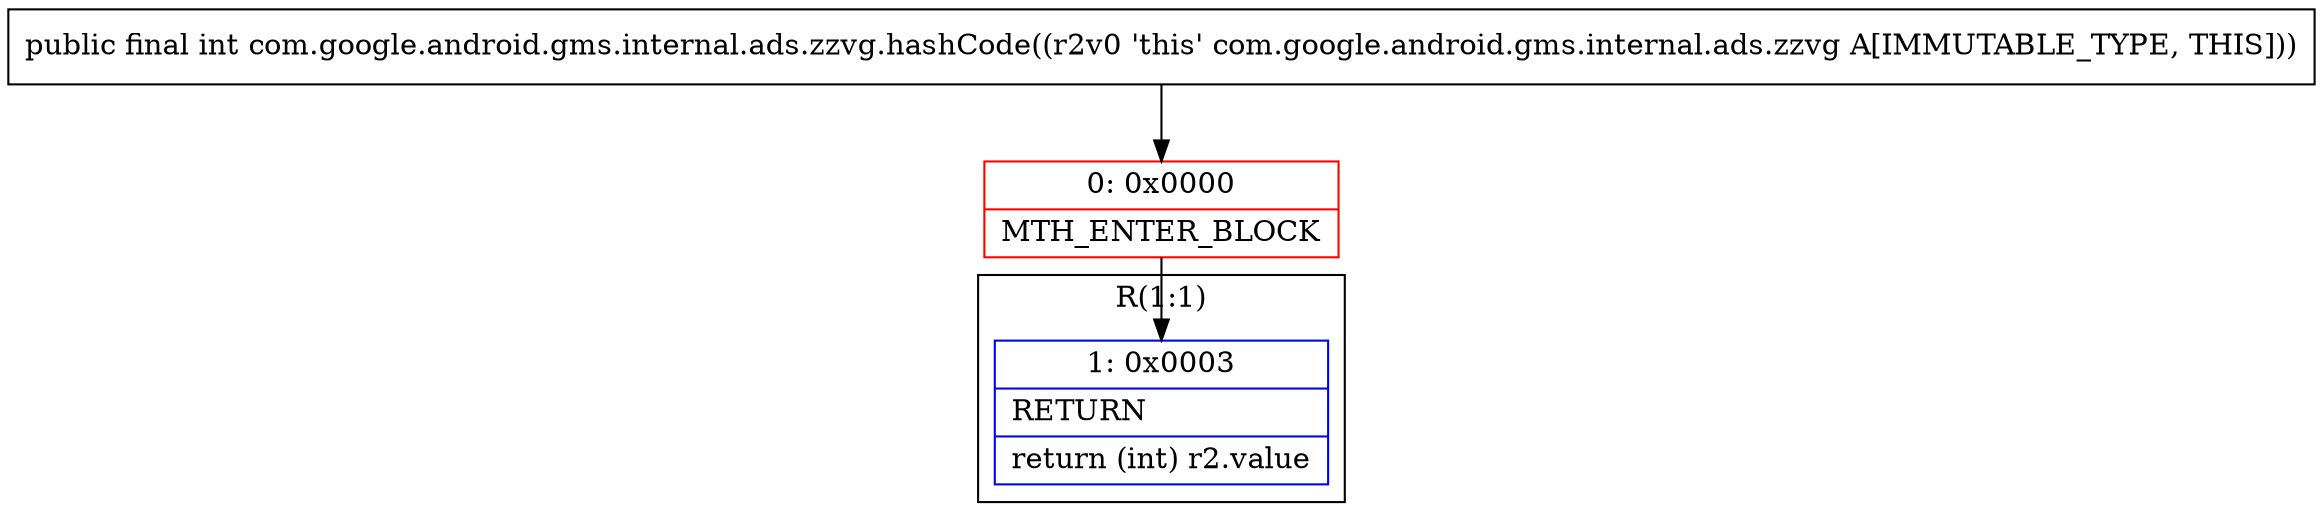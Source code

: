 digraph "CFG forcom.google.android.gms.internal.ads.zzvg.hashCode()I" {
subgraph cluster_Region_426363748 {
label = "R(1:1)";
node [shape=record,color=blue];
Node_1 [shape=record,label="{1\:\ 0x0003|RETURN\l|return (int) r2.value\l}"];
}
Node_0 [shape=record,color=red,label="{0\:\ 0x0000|MTH_ENTER_BLOCK\l}"];
MethodNode[shape=record,label="{public final int com.google.android.gms.internal.ads.zzvg.hashCode((r2v0 'this' com.google.android.gms.internal.ads.zzvg A[IMMUTABLE_TYPE, THIS])) }"];
MethodNode -> Node_0;
Node_0 -> Node_1;
}

